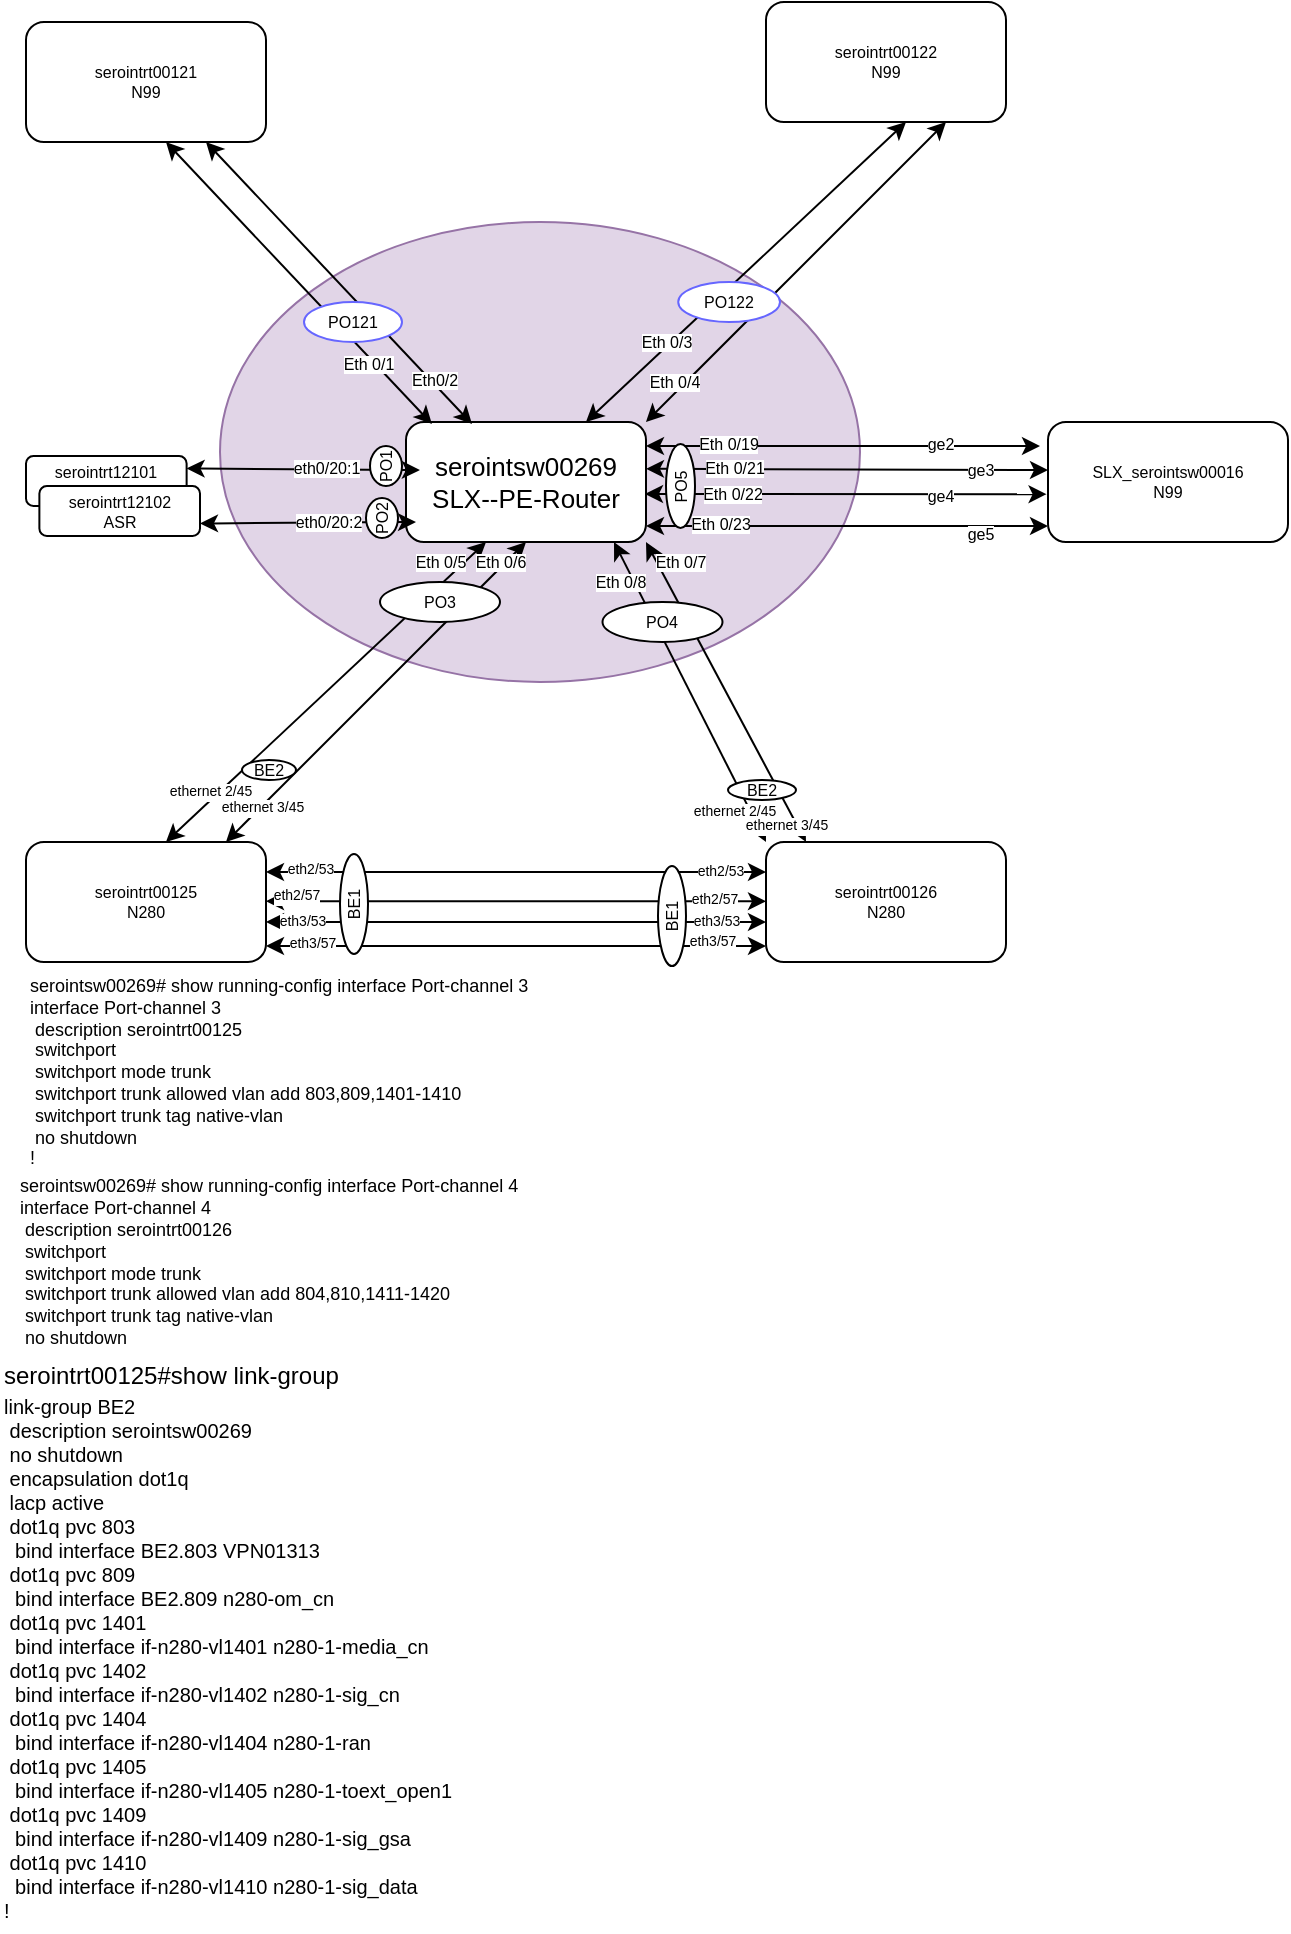 <mxfile version="21.3.2" type="github">
  <diagram name="Page-1" id="qmEW6ajSkmtEpjvPChuy">
    <mxGraphModel dx="1036" dy="567" grid="1" gridSize="10" guides="1" tooltips="1" connect="1" arrows="1" fold="1" page="1" pageScale="1" pageWidth="827" pageHeight="1169" math="0" shadow="0">
      <root>
        <mxCell id="0" />
        <mxCell id="1" parent="0" />
        <mxCell id="DqQEm0YlbbgdJ4GvyhTK-59" value="" style="ellipse;whiteSpace=wrap;html=1;fillColor=#e1d5e7;strokeColor=#9673a6;" parent="1" vertex="1">
          <mxGeometry x="140" y="230" width="320" height="230" as="geometry" />
        </mxCell>
        <mxCell id="DqQEm0YlbbgdJ4GvyhTK-1" value="&lt;font style=&quot;font-size: 13px;&quot;&gt;serointsw00269&lt;br style=&quot;&quot;&gt;SLX--PE-Router&lt;/font&gt;" style="rounded=1;whiteSpace=wrap;html=1;fontSize=8;" parent="1" vertex="1">
          <mxGeometry x="233" y="330" width="120" height="60" as="geometry" />
        </mxCell>
        <mxCell id="DqQEm0YlbbgdJ4GvyhTK-2" value="serointrt00121&lt;br style=&quot;font-size: 8px;&quot;&gt;N99" style="rounded=1;whiteSpace=wrap;html=1;fontSize=8;" parent="1" vertex="1">
          <mxGeometry x="43" y="130" width="120" height="60" as="geometry" />
        </mxCell>
        <mxCell id="DqQEm0YlbbgdJ4GvyhTK-3" value="" style="endArrow=classic;startArrow=classic;html=1;rounded=0;exitX=0.108;exitY=0.017;exitDx=0;exitDy=0;exitPerimeter=0;fontSize=8;" parent="1" source="DqQEm0YlbbgdJ4GvyhTK-1" edge="1">
          <mxGeometry width="50" height="50" relative="1" as="geometry">
            <mxPoint x="63" y="240" as="sourcePoint" />
            <mxPoint x="113" y="190" as="targetPoint" />
          </mxGeometry>
        </mxCell>
        <mxCell id="DqQEm0YlbbgdJ4GvyhTK-10" value="&lt;font style=&quot;font-size: 8px;&quot;&gt;Eth&amp;nbsp;0/1&lt;/font&gt;" style="edgeLabel;html=1;align=center;verticalAlign=middle;resizable=0;points=[];fontSize=8;" parent="DqQEm0YlbbgdJ4GvyhTK-3" vertex="1" connectable="0">
          <mxGeometry x="-0.368" y="1" relative="1" as="geometry">
            <mxPoint x="10" y="13" as="offset" />
          </mxGeometry>
        </mxCell>
        <mxCell id="DqQEm0YlbbgdJ4GvyhTK-4" value="" style="endArrow=classic;startArrow=classic;html=1;rounded=0;exitX=0.108;exitY=0.017;exitDx=0;exitDy=0;exitPerimeter=0;fontSize=8;" parent="1" edge="1">
          <mxGeometry width="50" height="50" relative="1" as="geometry">
            <mxPoint x="266" y="331" as="sourcePoint" />
            <mxPoint x="133" y="190" as="targetPoint" />
          </mxGeometry>
        </mxCell>
        <mxCell id="DqQEm0YlbbgdJ4GvyhTK-9" value="&lt;font style=&quot;font-size: 8px;&quot;&gt;Eth0/2&lt;/font&gt;" style="edgeLabel;html=1;align=center;verticalAlign=middle;resizable=0;points=[];fontSize=8;" parent="DqQEm0YlbbgdJ4GvyhTK-4" vertex="1" connectable="0">
          <mxGeometry x="-0.696" y="-1" relative="1" as="geometry">
            <mxPoint as="offset" />
          </mxGeometry>
        </mxCell>
        <mxCell id="DqQEm0YlbbgdJ4GvyhTK-5" value="serointrt00122&lt;br style=&quot;font-size: 8px;&quot;&gt;N99" style="rounded=1;whiteSpace=wrap;html=1;fontSize=8;" parent="1" vertex="1">
          <mxGeometry x="413" y="120" width="120" height="60" as="geometry" />
        </mxCell>
        <mxCell id="DqQEm0YlbbgdJ4GvyhTK-6" value="" style="endArrow=classic;startArrow=classic;html=1;rounded=0;exitX=0.75;exitY=0;exitDx=0;exitDy=0;fontSize=8;" parent="1" source="DqQEm0YlbbgdJ4GvyhTK-1" edge="1">
          <mxGeometry width="50" height="50" relative="1" as="geometry">
            <mxPoint x="616" y="321" as="sourcePoint" />
            <mxPoint x="483" y="180" as="targetPoint" />
          </mxGeometry>
        </mxCell>
        <mxCell id="DqQEm0YlbbgdJ4GvyhTK-11" value="Eth&amp;nbsp;0/3" style="edgeLabel;html=1;align=center;verticalAlign=middle;resizable=0;points=[];fontSize=8;" parent="DqQEm0YlbbgdJ4GvyhTK-6" vertex="1" connectable="0">
          <mxGeometry x="-0.294" y="-1" relative="1" as="geometry">
            <mxPoint x="-17" y="12" as="offset" />
          </mxGeometry>
        </mxCell>
        <mxCell id="DqQEm0YlbbgdJ4GvyhTK-7" value="" style="endArrow=classic;startArrow=classic;html=1;rounded=0;exitX=1;exitY=0;exitDx=0;exitDy=0;fontSize=8;" parent="1" source="DqQEm0YlbbgdJ4GvyhTK-1" edge="1">
          <mxGeometry width="50" height="50" relative="1" as="geometry">
            <mxPoint x="636" y="321" as="sourcePoint" />
            <mxPoint x="503" y="180" as="targetPoint" />
          </mxGeometry>
        </mxCell>
        <mxCell id="DqQEm0YlbbgdJ4GvyhTK-8" value="Eth&amp;nbsp;0/4" style="edgeLabel;html=1;align=center;verticalAlign=middle;resizable=0;points=[];fontSize=8;" parent="DqQEm0YlbbgdJ4GvyhTK-7" vertex="1" connectable="0">
          <mxGeometry x="-0.84" y="-3" relative="1" as="geometry">
            <mxPoint y="-10" as="offset" />
          </mxGeometry>
        </mxCell>
        <mxCell id="DqQEm0YlbbgdJ4GvyhTK-12" value="serointrt00126&lt;br style=&quot;font-size: 8px;&quot;&gt;N280" style="rounded=1;whiteSpace=wrap;html=1;fontSize=8;" parent="1" vertex="1">
          <mxGeometry x="413" y="540" width="120" height="60" as="geometry" />
        </mxCell>
        <mxCell id="DqQEm0YlbbgdJ4GvyhTK-13" value="" style="endArrow=classic;startArrow=classic;html=1;rounded=0;exitX=0;exitY=0;exitDx=0;exitDy=0;fontSize=8;" parent="1" source="DqQEm0YlbbgdJ4GvyhTK-12" edge="1">
          <mxGeometry width="50" height="50" relative="1" as="geometry">
            <mxPoint x="177" y="540" as="sourcePoint" />
            <mxPoint x="337" y="390" as="targetPoint" />
          </mxGeometry>
        </mxCell>
        <mxCell id="DqQEm0YlbbgdJ4GvyhTK-14" value="Eth&amp;nbsp;0/8" style="edgeLabel;html=1;align=center;verticalAlign=middle;resizable=0;points=[];fontSize=8;" parent="DqQEm0YlbbgdJ4GvyhTK-13" vertex="1" connectable="0">
          <mxGeometry x="-0.294" y="-1" relative="1" as="geometry">
            <mxPoint x="-47" y="-77" as="offset" />
          </mxGeometry>
        </mxCell>
        <mxCell id="DqQEm0YlbbgdJ4GvyhTK-15" value="" style="endArrow=classic;startArrow=classic;html=1;rounded=0;exitX=1;exitY=0;exitDx=0;exitDy=0;entryX=1;entryY=1;entryDx=0;entryDy=0;fontSize=8;" parent="1" target="DqQEm0YlbbgdJ4GvyhTK-1" edge="1">
          <mxGeometry width="50" height="50" relative="1" as="geometry">
            <mxPoint x="433" y="540" as="sourcePoint" />
            <mxPoint x="583" y="390" as="targetPoint" />
          </mxGeometry>
        </mxCell>
        <mxCell id="DqQEm0YlbbgdJ4GvyhTK-16" value="Eth&amp;nbsp;0/7" style="edgeLabel;html=1;align=center;verticalAlign=middle;resizable=0;points=[];fontSize=8;" parent="DqQEm0YlbbgdJ4GvyhTK-15" vertex="1" connectable="0">
          <mxGeometry x="-0.84" y="-3" relative="1" as="geometry">
            <mxPoint x="-60" y="-127" as="offset" />
          </mxGeometry>
        </mxCell>
        <mxCell id="DqQEm0YlbbgdJ4GvyhTK-17" value="serointrt00125&lt;br style=&quot;font-size: 8px;&quot;&gt;N280" style="rounded=1;whiteSpace=wrap;html=1;fontSize=8;" parent="1" vertex="1">
          <mxGeometry x="43" y="540" width="120" height="60" as="geometry" />
        </mxCell>
        <mxCell id="DqQEm0YlbbgdJ4GvyhTK-18" value="" style="endArrow=classic;startArrow=classic;html=1;rounded=0;exitX=0.75;exitY=0;exitDx=0;exitDy=0;fontSize=8;" parent="1" edge="1">
          <mxGeometry width="50" height="50" relative="1" as="geometry">
            <mxPoint x="113" y="540" as="sourcePoint" />
            <mxPoint x="273" y="390" as="targetPoint" />
          </mxGeometry>
        </mxCell>
        <mxCell id="DqQEm0YlbbgdJ4GvyhTK-19" value="Eth&amp;nbsp;0/5" style="edgeLabel;html=1;align=center;verticalAlign=middle;resizable=0;points=[];fontSize=8;" parent="DqQEm0YlbbgdJ4GvyhTK-18" vertex="1" connectable="0">
          <mxGeometry x="-0.294" y="-1" relative="1" as="geometry">
            <mxPoint x="80" y="-88" as="offset" />
          </mxGeometry>
        </mxCell>
        <mxCell id="DqQEm0YlbbgdJ4GvyhTK-60" value="ethernet 2/45" style="edgeLabel;html=1;align=center;verticalAlign=middle;resizable=0;points=[];fontSize=7;" parent="DqQEm0YlbbgdJ4GvyhTK-18" vertex="1" connectable="0">
          <mxGeometry x="-0.727" relative="1" as="geometry">
            <mxPoint y="-5" as="offset" />
          </mxGeometry>
        </mxCell>
        <mxCell id="DqQEm0YlbbgdJ4GvyhTK-20" value="" style="endArrow=classic;startArrow=classic;html=1;rounded=0;exitX=1;exitY=0;exitDx=0;exitDy=0;fontSize=8;" parent="1" edge="1">
          <mxGeometry width="50" height="50" relative="1" as="geometry">
            <mxPoint x="143" y="540" as="sourcePoint" />
            <mxPoint x="293" y="390" as="targetPoint" />
          </mxGeometry>
        </mxCell>
        <mxCell id="DqQEm0YlbbgdJ4GvyhTK-21" value="Eth&amp;nbsp;0/6" style="edgeLabel;html=1;align=center;verticalAlign=middle;resizable=0;points=[];fontSize=8;" parent="DqQEm0YlbbgdJ4GvyhTK-20" vertex="1" connectable="0">
          <mxGeometry x="-0.84" y="-3" relative="1" as="geometry">
            <mxPoint x="123" y="-130" as="offset" />
          </mxGeometry>
        </mxCell>
        <mxCell id="DqQEm0YlbbgdJ4GvyhTK-61" value="ethernet 3/45" style="edgeLabel;html=1;align=center;verticalAlign=middle;resizable=0;points=[];fontSize=7;" parent="DqQEm0YlbbgdJ4GvyhTK-20" vertex="1" connectable="0">
          <mxGeometry x="-0.764" relative="1" as="geometry">
            <mxPoint as="offset" />
          </mxGeometry>
        </mxCell>
        <mxCell id="DqQEm0YlbbgdJ4GvyhTK-22" value="PO3" style="ellipse;whiteSpace=wrap;html=1;fontSize=8;" parent="1" vertex="1">
          <mxGeometry x="220" y="410" width="60" height="20" as="geometry" />
        </mxCell>
        <mxCell id="DqQEm0YlbbgdJ4GvyhTK-23" value="PO4" style="ellipse;whiteSpace=wrap;html=1;fontSize=8;" parent="1" vertex="1">
          <mxGeometry x="331.25" y="420" width="60" height="20" as="geometry" />
        </mxCell>
        <mxCell id="DqQEm0YlbbgdJ4GvyhTK-26" value="SLX_serointsw00016&lt;br style=&quot;font-size: 8px;&quot;&gt;N99" style="rounded=1;whiteSpace=wrap;html=1;fontSize=8;" parent="1" vertex="1">
          <mxGeometry x="554" y="330" width="120" height="60" as="geometry" />
        </mxCell>
        <mxCell id="DqQEm0YlbbgdJ4GvyhTK-27" value="" style="endArrow=classic;startArrow=classic;html=1;rounded=0;entryX=0;entryY=0.75;entryDx=0;entryDy=0;exitX=1;exitY=0.75;exitDx=0;exitDy=0;fontSize=8;" parent="1" edge="1">
          <mxGeometry width="50" height="50" relative="1" as="geometry">
            <mxPoint x="353.0" y="382" as="sourcePoint" />
            <mxPoint x="554" y="382" as="targetPoint" />
          </mxGeometry>
        </mxCell>
        <mxCell id="DqQEm0YlbbgdJ4GvyhTK-38" value="ge5" style="edgeLabel;html=1;align=center;verticalAlign=middle;resizable=0;points=[];fontSize=8;" parent="DqQEm0YlbbgdJ4GvyhTK-27" vertex="1" connectable="0">
          <mxGeometry x="0.531" y="-1" relative="1" as="geometry">
            <mxPoint x="13" y="3" as="offset" />
          </mxGeometry>
        </mxCell>
        <mxCell id="DqQEm0YlbbgdJ4GvyhTK-28" value="" style="endArrow=classic;startArrow=classic;html=1;rounded=0;exitX=1;exitY=0.75;exitDx=0;exitDy=0;fontSize=8;" parent="1" edge="1">
          <mxGeometry width="50" height="50" relative="1" as="geometry">
            <mxPoint x="353" y="342" as="sourcePoint" />
            <mxPoint x="550" y="342" as="targetPoint" />
          </mxGeometry>
        </mxCell>
        <mxCell id="DqQEm0YlbbgdJ4GvyhTK-31" value="ge2" style="edgeLabel;html=1;align=center;verticalAlign=middle;resizable=0;points=[];fontSize=8;" parent="DqQEm0YlbbgdJ4GvyhTK-28" vertex="1" connectable="0">
          <mxGeometry x="0.645" y="1" relative="1" as="geometry">
            <mxPoint x="-15" as="offset" />
          </mxGeometry>
        </mxCell>
        <mxCell id="DqQEm0YlbbgdJ4GvyhTK-32" value="&lt;span style=&quot;color: rgb(0, 0, 0); font-family: Helvetica; font-style: normal; font-variant-ligatures: normal; font-variant-caps: normal; font-weight: 400; letter-spacing: normal; orphans: 2; text-align: center; text-indent: 0px; text-transform: none; widows: 2; word-spacing: 0px; -webkit-text-stroke-width: 0px; background-color: rgb(255, 255, 255); text-decoration-thickness: initial; text-decoration-style: initial; text-decoration-color: initial; float: none; font-size: 8px; display: inline !important;&quot;&gt;&lt;font style=&quot;font-size: 8px;&quot;&gt;Eth&amp;nbsp;0/19&lt;/font&gt;&lt;/span&gt;" style="edgeLabel;html=1;align=center;verticalAlign=middle;resizable=0;points=[];fontSize=8;" parent="DqQEm0YlbbgdJ4GvyhTK-28" vertex="1" connectable="0">
          <mxGeometry x="-0.653" y="1" relative="1" as="geometry">
            <mxPoint x="7" as="offset" />
          </mxGeometry>
        </mxCell>
        <mxCell id="DqQEm0YlbbgdJ4GvyhTK-29" value="" style="endArrow=classic;startArrow=classic;html=1;rounded=0;entryX=0;entryY=0.5;entryDx=0;entryDy=0;exitX=1;exitY=0.75;exitDx=0;exitDy=0;fontSize=8;" parent="1" edge="1">
          <mxGeometry width="50" height="50" relative="1" as="geometry">
            <mxPoint x="353" y="353.41" as="sourcePoint" />
            <mxPoint x="554" y="354" as="targetPoint" />
          </mxGeometry>
        </mxCell>
        <mxCell id="DqQEm0YlbbgdJ4GvyhTK-36" value="ge3" style="edgeLabel;html=1;align=center;verticalAlign=middle;resizable=0;points=[];fontSize=8;" parent="DqQEm0YlbbgdJ4GvyhTK-29" vertex="1" connectable="0">
          <mxGeometry x="0.613" y="-4" relative="1" as="geometry">
            <mxPoint x="5" y="-4" as="offset" />
          </mxGeometry>
        </mxCell>
        <mxCell id="DqQEm0YlbbgdJ4GvyhTK-30" value="" style="endArrow=classic;startArrow=classic;html=1;rounded=0;entryX=-0.006;entryY=0.635;entryDx=0;entryDy=0;exitX=1;exitY=0.75;exitDx=0;exitDy=0;entryPerimeter=0;fontSize=8;" parent="1" edge="1">
          <mxGeometry width="50" height="50" relative="1" as="geometry">
            <mxPoint x="352.5" y="366" as="sourcePoint" />
            <mxPoint x="553.28" y="366.1" as="targetPoint" />
          </mxGeometry>
        </mxCell>
        <mxCell id="DqQEm0YlbbgdJ4GvyhTK-37" value="ge4" style="edgeLabel;html=1;align=center;verticalAlign=middle;resizable=0;points=[];fontSize=8;" parent="DqQEm0YlbbgdJ4GvyhTK-30" vertex="1" connectable="0">
          <mxGeometry x="0.69" relative="1" as="geometry">
            <mxPoint x="-22" y="1" as="offset" />
          </mxGeometry>
        </mxCell>
        <mxCell id="DqQEm0YlbbgdJ4GvyhTK-33" value="&lt;span style=&quot;color: rgb(0, 0, 0); font-family: Helvetica; font-style: normal; font-variant-ligatures: normal; font-variant-caps: normal; font-weight: 400; letter-spacing: normal; orphans: 2; text-align: center; text-indent: 0px; text-transform: none; widows: 2; word-spacing: 0px; -webkit-text-stroke-width: 0px; background-color: rgb(255, 255, 255); text-decoration-thickness: initial; text-decoration-style: initial; text-decoration-color: initial; float: none; font-size: 8px; display: inline !important;&quot;&gt;&lt;font style=&quot;font-size: 8px;&quot;&gt;Eth&amp;nbsp;0/21&lt;/font&gt;&lt;/span&gt;" style="edgeLabel;html=1;align=center;verticalAlign=middle;resizable=0;points=[];fontSize=8;" parent="1" vertex="1" connectable="0">
          <mxGeometry x="399.118" y="354" as="geometry">
            <mxPoint x="-2" y="-1" as="offset" />
          </mxGeometry>
        </mxCell>
        <mxCell id="DqQEm0YlbbgdJ4GvyhTK-34" value="&lt;span style=&quot;color: rgb(0, 0, 0); font-family: Helvetica; font-style: normal; font-variant-ligatures: normal; font-variant-caps: normal; font-weight: 400; letter-spacing: normal; orphans: 2; text-align: center; text-indent: 0px; text-transform: none; widows: 2; word-spacing: 0px; -webkit-text-stroke-width: 0px; background-color: rgb(255, 255, 255); text-decoration-thickness: initial; text-decoration-style: initial; text-decoration-color: initial; float: none; font-size: 8px; display: inline !important;&quot;&gt;&lt;font style=&quot;font-size: 8px;&quot;&gt;Eth&amp;nbsp;0/22&lt;/font&gt;&lt;/span&gt;" style="edgeLabel;html=1;align=center;verticalAlign=middle;resizable=0;points=[];fontSize=8;" parent="1" vertex="1" connectable="0">
          <mxGeometry x="404.118" y="367" as="geometry">
            <mxPoint x="-8" y="-1" as="offset" />
          </mxGeometry>
        </mxCell>
        <mxCell id="DqQEm0YlbbgdJ4GvyhTK-35" value="&lt;span style=&quot;color: rgb(0, 0, 0); font-family: Helvetica; font-style: normal; font-variant-ligatures: normal; font-variant-caps: normal; font-weight: 400; letter-spacing: normal; orphans: 2; text-align: center; text-indent: 0px; text-transform: none; widows: 2; word-spacing: 0px; -webkit-text-stroke-width: 0px; background-color: rgb(255, 255, 255); text-decoration-thickness: initial; text-decoration-style: initial; text-decoration-color: initial; float: none; font-size: 8px; display: inline !important;&quot;&gt;&lt;font style=&quot;font-size: 8px;&quot;&gt;Eth&amp;nbsp;0/23&lt;/font&gt;&lt;/span&gt;" style="edgeLabel;html=1;align=center;verticalAlign=middle;resizable=0;points=[];fontSize=8;" parent="1" vertex="1" connectable="0">
          <mxGeometry x="387.118" y="384" as="geometry">
            <mxPoint x="3" y="-3" as="offset" />
          </mxGeometry>
        </mxCell>
        <mxCell id="DqQEm0YlbbgdJ4GvyhTK-39" value="PO5" style="ellipse;whiteSpace=wrap;html=1;rotation=-90;fontSize=8;" parent="1" vertex="1">
          <mxGeometry x="349.25" y="354.75" width="42" height="14.5" as="geometry" />
        </mxCell>
        <mxCell id="DqQEm0YlbbgdJ4GvyhTK-45" value="" style="endArrow=classic;startArrow=classic;html=1;rounded=0;exitX=1;exitY=0.25;exitDx=0;exitDy=0;entryX=0.058;entryY=0.4;entryDx=0;entryDy=0;entryPerimeter=0;fontSize=8;" parent="1" source="DqQEm0YlbbgdJ4GvyhTK-43" target="DqQEm0YlbbgdJ4GvyhTK-1" edge="1">
          <mxGeometry width="50" height="50" relative="1" as="geometry">
            <mxPoint x="163" y="354" as="sourcePoint" />
            <mxPoint x="230" y="354" as="targetPoint" />
          </mxGeometry>
        </mxCell>
        <mxCell id="DqQEm0YlbbgdJ4GvyhTK-50" value="&lt;font style=&quot;font-size: 8px;&quot;&gt;eth0/20:1&lt;/font&gt;" style="edgeLabel;html=1;align=center;verticalAlign=middle;resizable=0;points=[];fontSize=8;" parent="DqQEm0YlbbgdJ4GvyhTK-45" vertex="1" connectable="0">
          <mxGeometry x="0.536" y="1" relative="1" as="geometry">
            <mxPoint x="-20" as="offset" />
          </mxGeometry>
        </mxCell>
        <mxCell id="DqQEm0YlbbgdJ4GvyhTK-46" value="" style="endArrow=classic;startArrow=classic;html=1;rounded=0;exitX=1;exitY=0.75;exitDx=0;exitDy=0;fontSize=8;" parent="1" source="DqQEm0YlbbgdJ4GvyhTK-44" edge="1">
          <mxGeometry width="50" height="50" relative="1" as="geometry">
            <mxPoint x="171" y="380" as="sourcePoint" />
            <mxPoint x="238" y="380" as="targetPoint" />
          </mxGeometry>
        </mxCell>
        <mxCell id="DqQEm0YlbbgdJ4GvyhTK-51" value="&lt;font style=&quot;font-size: 8px;&quot;&gt;eth0/20:2&lt;/font&gt;" style="edgeLabel;html=1;align=center;verticalAlign=middle;resizable=0;points=[];fontSize=8;" parent="DqQEm0YlbbgdJ4GvyhTK-46" vertex="1" connectable="0">
          <mxGeometry x="0.496" relative="1" as="geometry">
            <mxPoint x="-17" as="offset" />
          </mxGeometry>
        </mxCell>
        <mxCell id="DqQEm0YlbbgdJ4GvyhTK-52" value="" style="group;fontSize=8;" parent="1" vertex="1" connectable="0">
          <mxGeometry x="43" y="347" width="87" height="40" as="geometry" />
        </mxCell>
        <mxCell id="DqQEm0YlbbgdJ4GvyhTK-43" value="serointrt12101&lt;br style=&quot;font-size: 8px;&quot;&gt;ASR" style="rounded=1;whiteSpace=wrap;html=1;fontSize=8;" parent="DqQEm0YlbbgdJ4GvyhTK-52" vertex="1">
          <mxGeometry width="80.308" height="25" as="geometry" />
        </mxCell>
        <mxCell id="DqQEm0YlbbgdJ4GvyhTK-44" value="serointrt12102&lt;br style=&quot;font-size: 8px;&quot;&gt;ASR" style="rounded=1;whiteSpace=wrap;html=1;fontSize=8;" parent="DqQEm0YlbbgdJ4GvyhTK-52" vertex="1">
          <mxGeometry x="6.692" y="15" width="80.308" height="25" as="geometry" />
        </mxCell>
        <mxCell id="DqQEm0YlbbgdJ4GvyhTK-53" value="&lt;font style=&quot;font-size: 8px;&quot;&gt;PO1&lt;/font&gt;" style="ellipse;whiteSpace=wrap;html=1;rotation=-90;fontSize=8;" parent="1" vertex="1">
          <mxGeometry x="213" y="344" width="20" height="16" as="geometry" />
        </mxCell>
        <mxCell id="DqQEm0YlbbgdJ4GvyhTK-54" value="&lt;font style=&quot;font-size: 8px;&quot;&gt;PO2&lt;/font&gt;" style="ellipse;whiteSpace=wrap;html=1;rotation=-90;fontSize=8;" parent="1" vertex="1">
          <mxGeometry x="211" y="370" width="20" height="16" as="geometry" />
        </mxCell>
        <mxCell id="DqQEm0YlbbgdJ4GvyhTK-55" value="PO121" style="ellipse;whiteSpace=wrap;html=1;fontSize=8;strokeColor=#6666FF;" parent="1" vertex="1">
          <mxGeometry x="182" y="270" width="49" height="20" as="geometry" />
        </mxCell>
        <mxCell id="DqQEm0YlbbgdJ4GvyhTK-56" value="PO122" style="ellipse;whiteSpace=wrap;html=1;fontSize=8;strokeColor=#6666FF;" parent="1" vertex="1">
          <mxGeometry x="369.12" y="260" width="50.88" height="20" as="geometry" />
        </mxCell>
        <mxCell id="DqQEm0YlbbgdJ4GvyhTK-57" value="&lt;div style=&quot;font-size: 9px;&quot;&gt;&lt;font style=&quot;font-size: 9px;&quot;&gt;serointsw00269# show running-config interface Port-channel 3&amp;nbsp;&lt;/font&gt;&lt;/div&gt;&lt;div style=&quot;font-size: 9px;&quot;&gt;&lt;font style=&quot;font-size: 9px;&quot;&gt;interface Port-channel 3&lt;/font&gt;&lt;/div&gt;&lt;div style=&quot;font-size: 9px;&quot;&gt;&lt;font style=&quot;font-size: 9px;&quot;&gt;&amp;nbsp;description serointrt00125&lt;/font&gt;&lt;/div&gt;&lt;div style=&quot;font-size: 9px;&quot;&gt;&lt;font style=&quot;font-size: 9px;&quot;&gt;&amp;nbsp;switchport&lt;/font&gt;&lt;/div&gt;&lt;div style=&quot;font-size: 9px;&quot;&gt;&lt;font style=&quot;font-size: 9px;&quot;&gt;&amp;nbsp;switchport mode trunk&lt;/font&gt;&lt;/div&gt;&lt;div style=&quot;font-size: 9px;&quot;&gt;&lt;font style=&quot;font-size: 9px;&quot;&gt;&amp;nbsp;switchport trunk allowed vlan add 803,809,1401-1410&lt;/font&gt;&lt;/div&gt;&lt;div style=&quot;font-size: 9px;&quot;&gt;&lt;font style=&quot;font-size: 9px;&quot;&gt;&amp;nbsp;switchport trunk tag native-vlan&lt;/font&gt;&lt;/div&gt;&lt;div style=&quot;font-size: 9px;&quot;&gt;&lt;font style=&quot;font-size: 9px;&quot;&gt;&amp;nbsp;no shutdown&lt;/font&gt;&lt;/div&gt;&lt;div style=&quot;font-size: 9px;&quot;&gt;&lt;font style=&quot;font-size: 9px;&quot;&gt;!&lt;/font&gt;&lt;/div&gt;" style="text;html=1;align=left;verticalAlign=middle;resizable=0;points=[];autosize=1;strokeColor=none;fillColor=none;" parent="1" vertex="1">
          <mxGeometry x="43" y="600" width="280" height="110" as="geometry" />
        </mxCell>
        <mxCell id="DqQEm0YlbbgdJ4GvyhTK-58" value="&lt;div style=&quot;font-size: 9px;&quot;&gt;&lt;font style=&quot;font-size: 9px;&quot;&gt;serointsw00269# show running-config interface Port-channel 4&lt;/font&gt;&lt;/div&gt;&lt;div style=&quot;font-size: 9px;&quot;&gt;&lt;font style=&quot;font-size: 9px;&quot;&gt;interface Port-channel 4&lt;/font&gt;&lt;/div&gt;&lt;div style=&quot;font-size: 9px;&quot;&gt;&lt;font style=&quot;font-size: 9px;&quot;&gt;&amp;nbsp;description serointrt00126&lt;/font&gt;&lt;/div&gt;&lt;div style=&quot;font-size: 9px;&quot;&gt;&lt;font style=&quot;font-size: 9px;&quot;&gt;&amp;nbsp;switchport&lt;/font&gt;&lt;/div&gt;&lt;div style=&quot;font-size: 9px;&quot;&gt;&lt;font style=&quot;font-size: 9px;&quot;&gt;&amp;nbsp;switchport mode trunk&lt;/font&gt;&lt;/div&gt;&lt;div style=&quot;font-size: 9px;&quot;&gt;&lt;font style=&quot;font-size: 9px;&quot;&gt;&amp;nbsp;switchport trunk allowed vlan add 804,810,1411-1420&lt;/font&gt;&lt;/div&gt;&lt;div style=&quot;font-size: 9px;&quot;&gt;&lt;font style=&quot;font-size: 9px;&quot;&gt;&amp;nbsp;switchport trunk tag native-vlan&lt;/font&gt;&lt;/div&gt;&lt;div style=&quot;font-size: 9px;&quot;&gt;&lt;font style=&quot;font-size: 9px;&quot;&gt;&amp;nbsp;no shutdown&lt;/font&gt;&lt;/div&gt;" style="text;html=1;align=left;verticalAlign=middle;resizable=0;points=[];autosize=1;strokeColor=none;fillColor=none;" parent="1" vertex="1">
          <mxGeometry x="38" y="700" width="270" height="100" as="geometry" />
        </mxCell>
        <mxCell id="DqQEm0YlbbgdJ4GvyhTK-62" value="BE2" style="ellipse;whiteSpace=wrap;html=1;fontSize=8;" parent="1" vertex="1">
          <mxGeometry x="151" y="499" width="27" height="10" as="geometry" />
        </mxCell>
        <mxCell id="DqQEm0YlbbgdJ4GvyhTK-63" value="&lt;div style=&quot;&quot;&gt;&lt;font style=&quot;&quot;&gt;serointrt00125#show link-group&lt;br&gt;&lt;span style=&quot;font-size: 10px;&quot;&gt;link-group BE2&lt;/span&gt;&lt;/font&gt;&lt;/div&gt;&lt;div style=&quot;font-size: 10px;&quot;&gt;&lt;font style=&quot;font-size: 10px;&quot;&gt;&amp;nbsp;description serointsw00269&lt;/font&gt;&lt;/div&gt;&lt;div style=&quot;font-size: 10px;&quot;&gt;&lt;font style=&quot;font-size: 10px;&quot;&gt;&amp;nbsp;no shutdown&lt;/font&gt;&lt;/div&gt;&lt;div style=&quot;font-size: 10px;&quot;&gt;&lt;font style=&quot;font-size: 10px;&quot;&gt;&amp;nbsp;encapsulation dot1q&lt;/font&gt;&lt;/div&gt;&lt;div style=&quot;font-size: 10px;&quot;&gt;&lt;font style=&quot;font-size: 10px;&quot;&gt;&amp;nbsp;lacp active&lt;/font&gt;&lt;/div&gt;&lt;div style=&quot;font-size: 10px;&quot;&gt;&lt;font style=&quot;font-size: 10px;&quot;&gt;&amp;nbsp;dot1q pvc 803&amp;nbsp;&lt;/font&gt;&lt;/div&gt;&lt;div style=&quot;font-size: 10px;&quot;&gt;&lt;font style=&quot;font-size: 10px;&quot;&gt;&amp;nbsp; bind interface BE2.803 VPN01313&lt;/font&gt;&lt;/div&gt;&lt;div style=&quot;font-size: 10px;&quot;&gt;&lt;font style=&quot;font-size: 10px;&quot;&gt;&amp;nbsp;dot1q pvc 809&amp;nbsp;&lt;/font&gt;&lt;/div&gt;&lt;div style=&quot;font-size: 10px;&quot;&gt;&lt;font style=&quot;font-size: 10px;&quot;&gt;&amp;nbsp; bind interface BE2.809 n280-om_cn&lt;/font&gt;&lt;/div&gt;&lt;div style=&quot;font-size: 10px;&quot;&gt;&lt;font style=&quot;font-size: 10px;&quot;&gt;&amp;nbsp;dot1q pvc 1401&amp;nbsp;&lt;/font&gt;&lt;/div&gt;&lt;div style=&quot;font-size: 10px;&quot;&gt;&lt;font style=&quot;font-size: 10px;&quot;&gt;&amp;nbsp; bind interface if-n280-vl1401 n280-1-media_cn&lt;/font&gt;&lt;/div&gt;&lt;div style=&quot;font-size: 10px;&quot;&gt;&lt;font style=&quot;font-size: 10px;&quot;&gt;&amp;nbsp;dot1q pvc 1402&amp;nbsp;&lt;/font&gt;&lt;/div&gt;&lt;div style=&quot;font-size: 10px;&quot;&gt;&lt;font style=&quot;font-size: 10px;&quot;&gt;&amp;nbsp; bind interface if-n280-vl1402 n280-1-sig_cn&lt;/font&gt;&lt;/div&gt;&lt;div style=&quot;font-size: 10px;&quot;&gt;&lt;font style=&quot;font-size: 10px;&quot;&gt;&amp;nbsp;dot1q pvc 1404&amp;nbsp;&lt;/font&gt;&lt;/div&gt;&lt;div style=&quot;font-size: 10px;&quot;&gt;&lt;font style=&quot;font-size: 10px;&quot;&gt;&amp;nbsp; bind interface if-n280-vl1404 n280-1-ran&lt;/font&gt;&lt;/div&gt;&lt;div style=&quot;font-size: 10px;&quot;&gt;&lt;font style=&quot;font-size: 10px;&quot;&gt;&amp;nbsp;dot1q pvc 1405&amp;nbsp;&lt;/font&gt;&lt;/div&gt;&lt;div style=&quot;font-size: 10px;&quot;&gt;&lt;font style=&quot;font-size: 10px;&quot;&gt;&amp;nbsp; bind interface if-n280-vl1405 n280-1-toext_open1&lt;/font&gt;&lt;/div&gt;&lt;div style=&quot;font-size: 10px;&quot;&gt;&lt;font style=&quot;font-size: 10px;&quot;&gt;&amp;nbsp;dot1q pvc 1409&amp;nbsp;&lt;/font&gt;&lt;/div&gt;&lt;div style=&quot;font-size: 10px;&quot;&gt;&lt;font style=&quot;font-size: 10px;&quot;&gt;&amp;nbsp; bind interface if-n280-vl1409 n280-1-sig_gsa&lt;/font&gt;&lt;/div&gt;&lt;div style=&quot;font-size: 10px;&quot;&gt;&lt;font style=&quot;font-size: 10px;&quot;&gt;&amp;nbsp;dot1q pvc 1410&amp;nbsp;&lt;/font&gt;&lt;/div&gt;&lt;div style=&quot;font-size: 10px;&quot;&gt;&lt;font style=&quot;font-size: 10px;&quot;&gt;&amp;nbsp; bind interface if-n280-vl1410 n280-1-sig_data&lt;/font&gt;&lt;/div&gt;&lt;div style=&quot;font-size: 10px;&quot;&gt;&lt;font style=&quot;font-size: 10px;&quot;&gt;!&lt;/font&gt;&lt;/div&gt;" style="text;html=1;align=left;verticalAlign=middle;resizable=0;points=[];autosize=1;strokeColor=none;fillColor=none;" parent="1" vertex="1">
          <mxGeometry x="30" y="795" width="250" height="290" as="geometry" />
        </mxCell>
        <mxCell id="DqQEm0YlbbgdJ4GvyhTK-64" value="" style="endArrow=classic;startArrow=classic;html=1;rounded=0;exitX=1;exitY=0.25;exitDx=0;exitDy=0;entryX=0;entryY=0.25;entryDx=0;entryDy=0;" parent="1" source="DqQEm0YlbbgdJ4GvyhTK-17" target="DqQEm0YlbbgdJ4GvyhTK-12" edge="1">
          <mxGeometry width="50" height="50" relative="1" as="geometry">
            <mxPoint x="270" y="560" as="sourcePoint" />
            <mxPoint x="320" y="510" as="targetPoint" />
          </mxGeometry>
        </mxCell>
        <mxCell id="DqQEm0YlbbgdJ4GvyhTK-68" value="eth2/53" style="edgeLabel;html=1;align=center;verticalAlign=middle;resizable=0;points=[];fontSize=7;" parent="DqQEm0YlbbgdJ4GvyhTK-64" vertex="1" connectable="0">
          <mxGeometry x="-0.869" y="1" relative="1" as="geometry">
            <mxPoint x="5" as="offset" />
          </mxGeometry>
        </mxCell>
        <mxCell id="DqQEm0YlbbgdJ4GvyhTK-69" value="eth2/53" style="edgeLabel;html=1;align=center;verticalAlign=middle;resizable=0;points=[];fontSize=7;" parent="DqQEm0YlbbgdJ4GvyhTK-64" vertex="1" connectable="0">
          <mxGeometry x="0.814" relative="1" as="geometry">
            <mxPoint as="offset" />
          </mxGeometry>
        </mxCell>
        <mxCell id="DqQEm0YlbbgdJ4GvyhTK-65" value="" style="endArrow=classic;startArrow=classic;html=1;rounded=0;exitX=1;exitY=0.25;exitDx=0;exitDy=0;entryX=0;entryY=0.25;entryDx=0;entryDy=0;" parent="1" edge="1">
          <mxGeometry width="50" height="50" relative="1" as="geometry">
            <mxPoint x="163" y="580" as="sourcePoint" />
            <mxPoint x="413" y="580" as="targetPoint" />
          </mxGeometry>
        </mxCell>
        <mxCell id="DqQEm0YlbbgdJ4GvyhTK-72" value="eth3/53" style="edgeLabel;html=1;align=center;verticalAlign=middle;resizable=0;points=[];fontSize=7;" parent="DqQEm0YlbbgdJ4GvyhTK-65" vertex="1" connectable="0">
          <mxGeometry x="-0.858" relative="1" as="geometry">
            <mxPoint as="offset" />
          </mxGeometry>
        </mxCell>
        <mxCell id="DqQEm0YlbbgdJ4GvyhTK-73" value="eth3/53" style="edgeLabel;html=1;align=center;verticalAlign=middle;resizable=0;points=[];fontSize=7;" parent="DqQEm0YlbbgdJ4GvyhTK-65" vertex="1" connectable="0">
          <mxGeometry x="0.796" relative="1" as="geometry">
            <mxPoint as="offset" />
          </mxGeometry>
        </mxCell>
        <mxCell id="DqQEm0YlbbgdJ4GvyhTK-66" value="" style="endArrow=classic;startArrow=classic;html=1;rounded=0;exitX=1;exitY=0.25;exitDx=0;exitDy=0;entryX=0;entryY=0.25;entryDx=0;entryDy=0;" parent="1" edge="1">
          <mxGeometry width="50" height="50" relative="1" as="geometry">
            <mxPoint x="163" y="569.63" as="sourcePoint" />
            <mxPoint x="413" y="569.63" as="targetPoint" />
          </mxGeometry>
        </mxCell>
        <mxCell id="DqQEm0YlbbgdJ4GvyhTK-70" value="eth2/57" style="edgeLabel;html=1;align=center;verticalAlign=middle;resizable=0;points=[];fontSize=7;" parent="DqQEm0YlbbgdJ4GvyhTK-66" vertex="1" connectable="0">
          <mxGeometry x="-0.881" y="3" relative="1" as="geometry">
            <mxPoint as="offset" />
          </mxGeometry>
        </mxCell>
        <mxCell id="DqQEm0YlbbgdJ4GvyhTK-71" value="eth2/57" style="edgeLabel;html=1;align=center;verticalAlign=middle;resizable=0;points=[];fontSize=7;" parent="DqQEm0YlbbgdJ4GvyhTK-66" vertex="1" connectable="0">
          <mxGeometry x="0.79" y="1" relative="1" as="geometry">
            <mxPoint as="offset" />
          </mxGeometry>
        </mxCell>
        <mxCell id="DqQEm0YlbbgdJ4GvyhTK-67" value="" style="endArrow=classic;startArrow=classic;html=1;rounded=0;exitX=1;exitY=0.25;exitDx=0;exitDy=0;entryX=0;entryY=0.25;entryDx=0;entryDy=0;" parent="1" edge="1">
          <mxGeometry width="50" height="50" relative="1" as="geometry">
            <mxPoint x="163" y="592" as="sourcePoint" />
            <mxPoint x="413" y="592" as="targetPoint" />
          </mxGeometry>
        </mxCell>
        <mxCell id="DqQEm0YlbbgdJ4GvyhTK-74" value="eth3/57" style="edgeLabel;html=1;align=center;verticalAlign=middle;resizable=0;points=[];fontSize=7;" parent="DqQEm0YlbbgdJ4GvyhTK-67" vertex="1" connectable="0">
          <mxGeometry x="-0.822" y="1" relative="1" as="geometry">
            <mxPoint as="offset" />
          </mxGeometry>
        </mxCell>
        <mxCell id="DqQEm0YlbbgdJ4GvyhTK-75" value="eth3/57" style="edgeLabel;html=1;align=center;verticalAlign=middle;resizable=0;points=[];fontSize=7;" parent="DqQEm0YlbbgdJ4GvyhTK-67" vertex="1" connectable="0">
          <mxGeometry x="0.778" y="2" relative="1" as="geometry">
            <mxPoint as="offset" />
          </mxGeometry>
        </mxCell>
        <mxCell id="DqQEm0YlbbgdJ4GvyhTK-76" value="BE1" style="ellipse;whiteSpace=wrap;html=1;fontSize=8;rotation=-90;" parent="1" vertex="1">
          <mxGeometry x="182" y="564" width="50" height="14" as="geometry" />
        </mxCell>
        <mxCell id="DqQEm0YlbbgdJ4GvyhTK-80" value="BE1" style="ellipse;whiteSpace=wrap;html=1;fontSize=8;rotation=-90;" parent="1" vertex="1">
          <mxGeometry x="341" y="570" width="50" height="14" as="geometry" />
        </mxCell>
        <mxCell id="DqQEm0YlbbgdJ4GvyhTK-81" value="BE2" style="ellipse;whiteSpace=wrap;html=1;fontSize=8;" parent="1" vertex="1">
          <mxGeometry x="394" y="509" width="34" height="10" as="geometry" />
        </mxCell>
        <mxCell id="DqQEm0YlbbgdJ4GvyhTK-82" value="ethernet 2/45" style="edgeLabel;html=1;align=center;verticalAlign=middle;resizable=0;points=[];fontSize=7;" parent="1" vertex="1" connectable="0">
          <mxGeometry x="396.616" y="524.735" as="geometry" />
        </mxCell>
        <mxCell id="DqQEm0YlbbgdJ4GvyhTK-83" value="ethernet 3/45" style="edgeLabel;html=1;align=center;verticalAlign=middle;resizable=0;points=[];fontSize=7;" parent="1" vertex="1" connectable="0">
          <mxGeometry x="422.809" y="532.191" as="geometry" />
        </mxCell>
      </root>
    </mxGraphModel>
  </diagram>
</mxfile>
